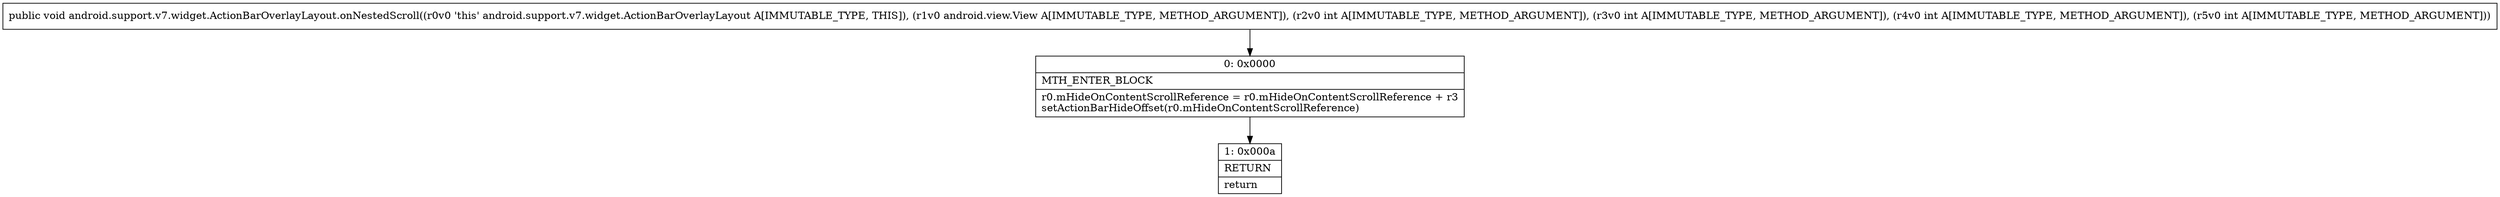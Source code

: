 digraph "CFG forandroid.support.v7.widget.ActionBarOverlayLayout.onNestedScroll(Landroid\/view\/View;IIII)V" {
Node_0 [shape=record,label="{0\:\ 0x0000|MTH_ENTER_BLOCK\l|r0.mHideOnContentScrollReference = r0.mHideOnContentScrollReference + r3\lsetActionBarHideOffset(r0.mHideOnContentScrollReference)\l}"];
Node_1 [shape=record,label="{1\:\ 0x000a|RETURN\l|return\l}"];
MethodNode[shape=record,label="{public void android.support.v7.widget.ActionBarOverlayLayout.onNestedScroll((r0v0 'this' android.support.v7.widget.ActionBarOverlayLayout A[IMMUTABLE_TYPE, THIS]), (r1v0 android.view.View A[IMMUTABLE_TYPE, METHOD_ARGUMENT]), (r2v0 int A[IMMUTABLE_TYPE, METHOD_ARGUMENT]), (r3v0 int A[IMMUTABLE_TYPE, METHOD_ARGUMENT]), (r4v0 int A[IMMUTABLE_TYPE, METHOD_ARGUMENT]), (r5v0 int A[IMMUTABLE_TYPE, METHOD_ARGUMENT])) }"];
MethodNode -> Node_0;
Node_0 -> Node_1;
}

